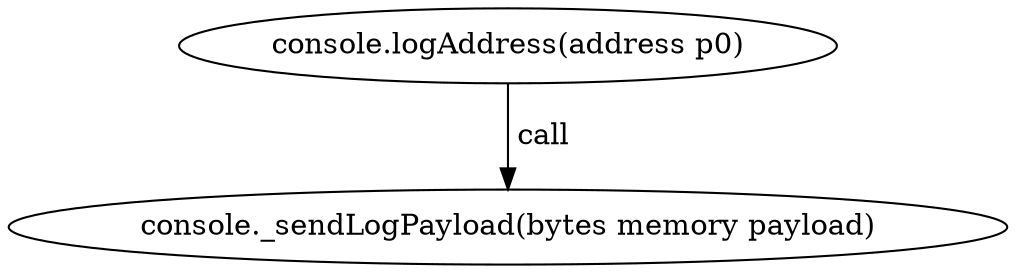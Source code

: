 digraph "" {
	graph [bb="0,0,413.08,124.8"];
	node [label="\N"];
	"console.logAddress(address p0)"	 [height=0.5,
		pos="206.54,106.8",
		width=3.733];
	"console._sendLogPayload(bytes memory payload)"	 [height=0.5,
		pos="206.54,18",
		width=5.7372];
	"console.logAddress(address p0)" -> "console._sendLogPayload(bytes memory payload)" [key=call,
	label=" call",
	lp="218.39,62.4",
	pos="e,206.54,36.072 206.54,88.401 206.54,76.295 206.54,60.208 206.54,46.467"];
}
digraph "" {
	graph [bb="0,0,413.08,124.8"];
	node [label="\N"];
	"console.logAddress(address p0)"	 [height=0.5,
		pos="206.54,106.8",
		width=3.733];
	"console._sendLogPayload(bytes memory payload)"	 [height=0.5,
		pos="206.54,18",
		width=5.7372];
	"console.logAddress(address p0)" -> "console._sendLogPayload(bytes memory payload)" [key=call,
	label=" call",
	lp="218.39,62.4",
	pos="e,206.54,36.072 206.54,88.401 206.54,76.295 206.54,60.208 206.54,46.467"];
}
